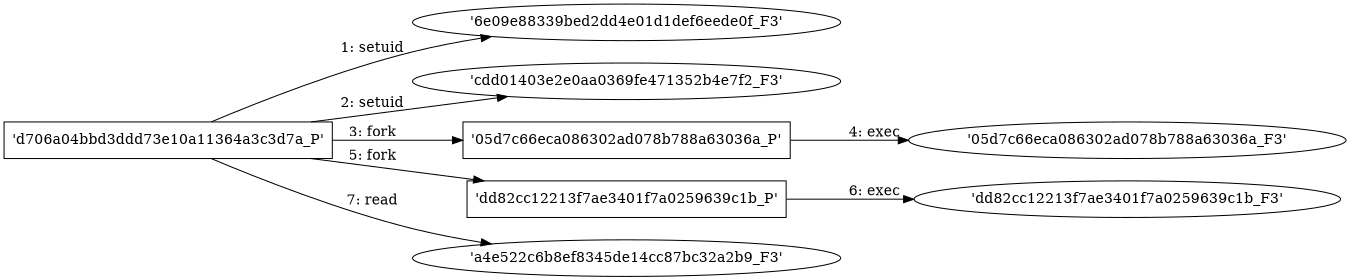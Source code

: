 digraph "D:\Learning\Paper\apt\基于CTI的攻击预警\Dataset\攻击图\ASGfromALLCTI\Vulnerability Spotlight Two vulnerabilities in Advantech WebAccessSCADA.dot" {
rankdir="LR"
size="9"
fixedsize="false"
splines="true"
nodesep=0.3
ranksep=0
fontsize=10
overlap="scalexy"
engine= "neato"
	"'6e09e88339bed2dd4e01d1def6eede0f_F3'" [node_type=file shape=ellipse]
	"'d706a04bbd3ddd73e10a11364a3c3d7a_P'" [node_type=Process shape=box]
	"'d706a04bbd3ddd73e10a11364a3c3d7a_P'" -> "'6e09e88339bed2dd4e01d1def6eede0f_F3'" [label="1: setuid"]
	"'cdd01403e2e0aa0369fe471352b4e7f2_F3'" [node_type=file shape=ellipse]
	"'d706a04bbd3ddd73e10a11364a3c3d7a_P'" [node_type=Process shape=box]
	"'d706a04bbd3ddd73e10a11364a3c3d7a_P'" -> "'cdd01403e2e0aa0369fe471352b4e7f2_F3'" [label="2: setuid"]
	"'d706a04bbd3ddd73e10a11364a3c3d7a_P'" [node_type=Process shape=box]
	"'05d7c66eca086302ad078b788a63036a_P'" [node_type=Process shape=box]
	"'d706a04bbd3ddd73e10a11364a3c3d7a_P'" -> "'05d7c66eca086302ad078b788a63036a_P'" [label="3: fork"]
	"'05d7c66eca086302ad078b788a63036a_P'" [node_type=Process shape=box]
	"'05d7c66eca086302ad078b788a63036a_F3'" [node_type=File shape=ellipse]
	"'05d7c66eca086302ad078b788a63036a_P'" -> "'05d7c66eca086302ad078b788a63036a_F3'" [label="4: exec"]
	"'d706a04bbd3ddd73e10a11364a3c3d7a_P'" [node_type=Process shape=box]
	"'dd82cc12213f7ae3401f7a0259639c1b_P'" [node_type=Process shape=box]
	"'d706a04bbd3ddd73e10a11364a3c3d7a_P'" -> "'dd82cc12213f7ae3401f7a0259639c1b_P'" [label="5: fork"]
	"'dd82cc12213f7ae3401f7a0259639c1b_P'" [node_type=Process shape=box]
	"'dd82cc12213f7ae3401f7a0259639c1b_F3'" [node_type=File shape=ellipse]
	"'dd82cc12213f7ae3401f7a0259639c1b_P'" -> "'dd82cc12213f7ae3401f7a0259639c1b_F3'" [label="6: exec"]
	"'a4e522c6b8ef8345de14cc87bc32a2b9_F3'" [node_type=file shape=ellipse]
	"'d706a04bbd3ddd73e10a11364a3c3d7a_P'" [node_type=Process shape=box]
	"'d706a04bbd3ddd73e10a11364a3c3d7a_P'" -> "'a4e522c6b8ef8345de14cc87bc32a2b9_F3'" [label="7: read"]
}
